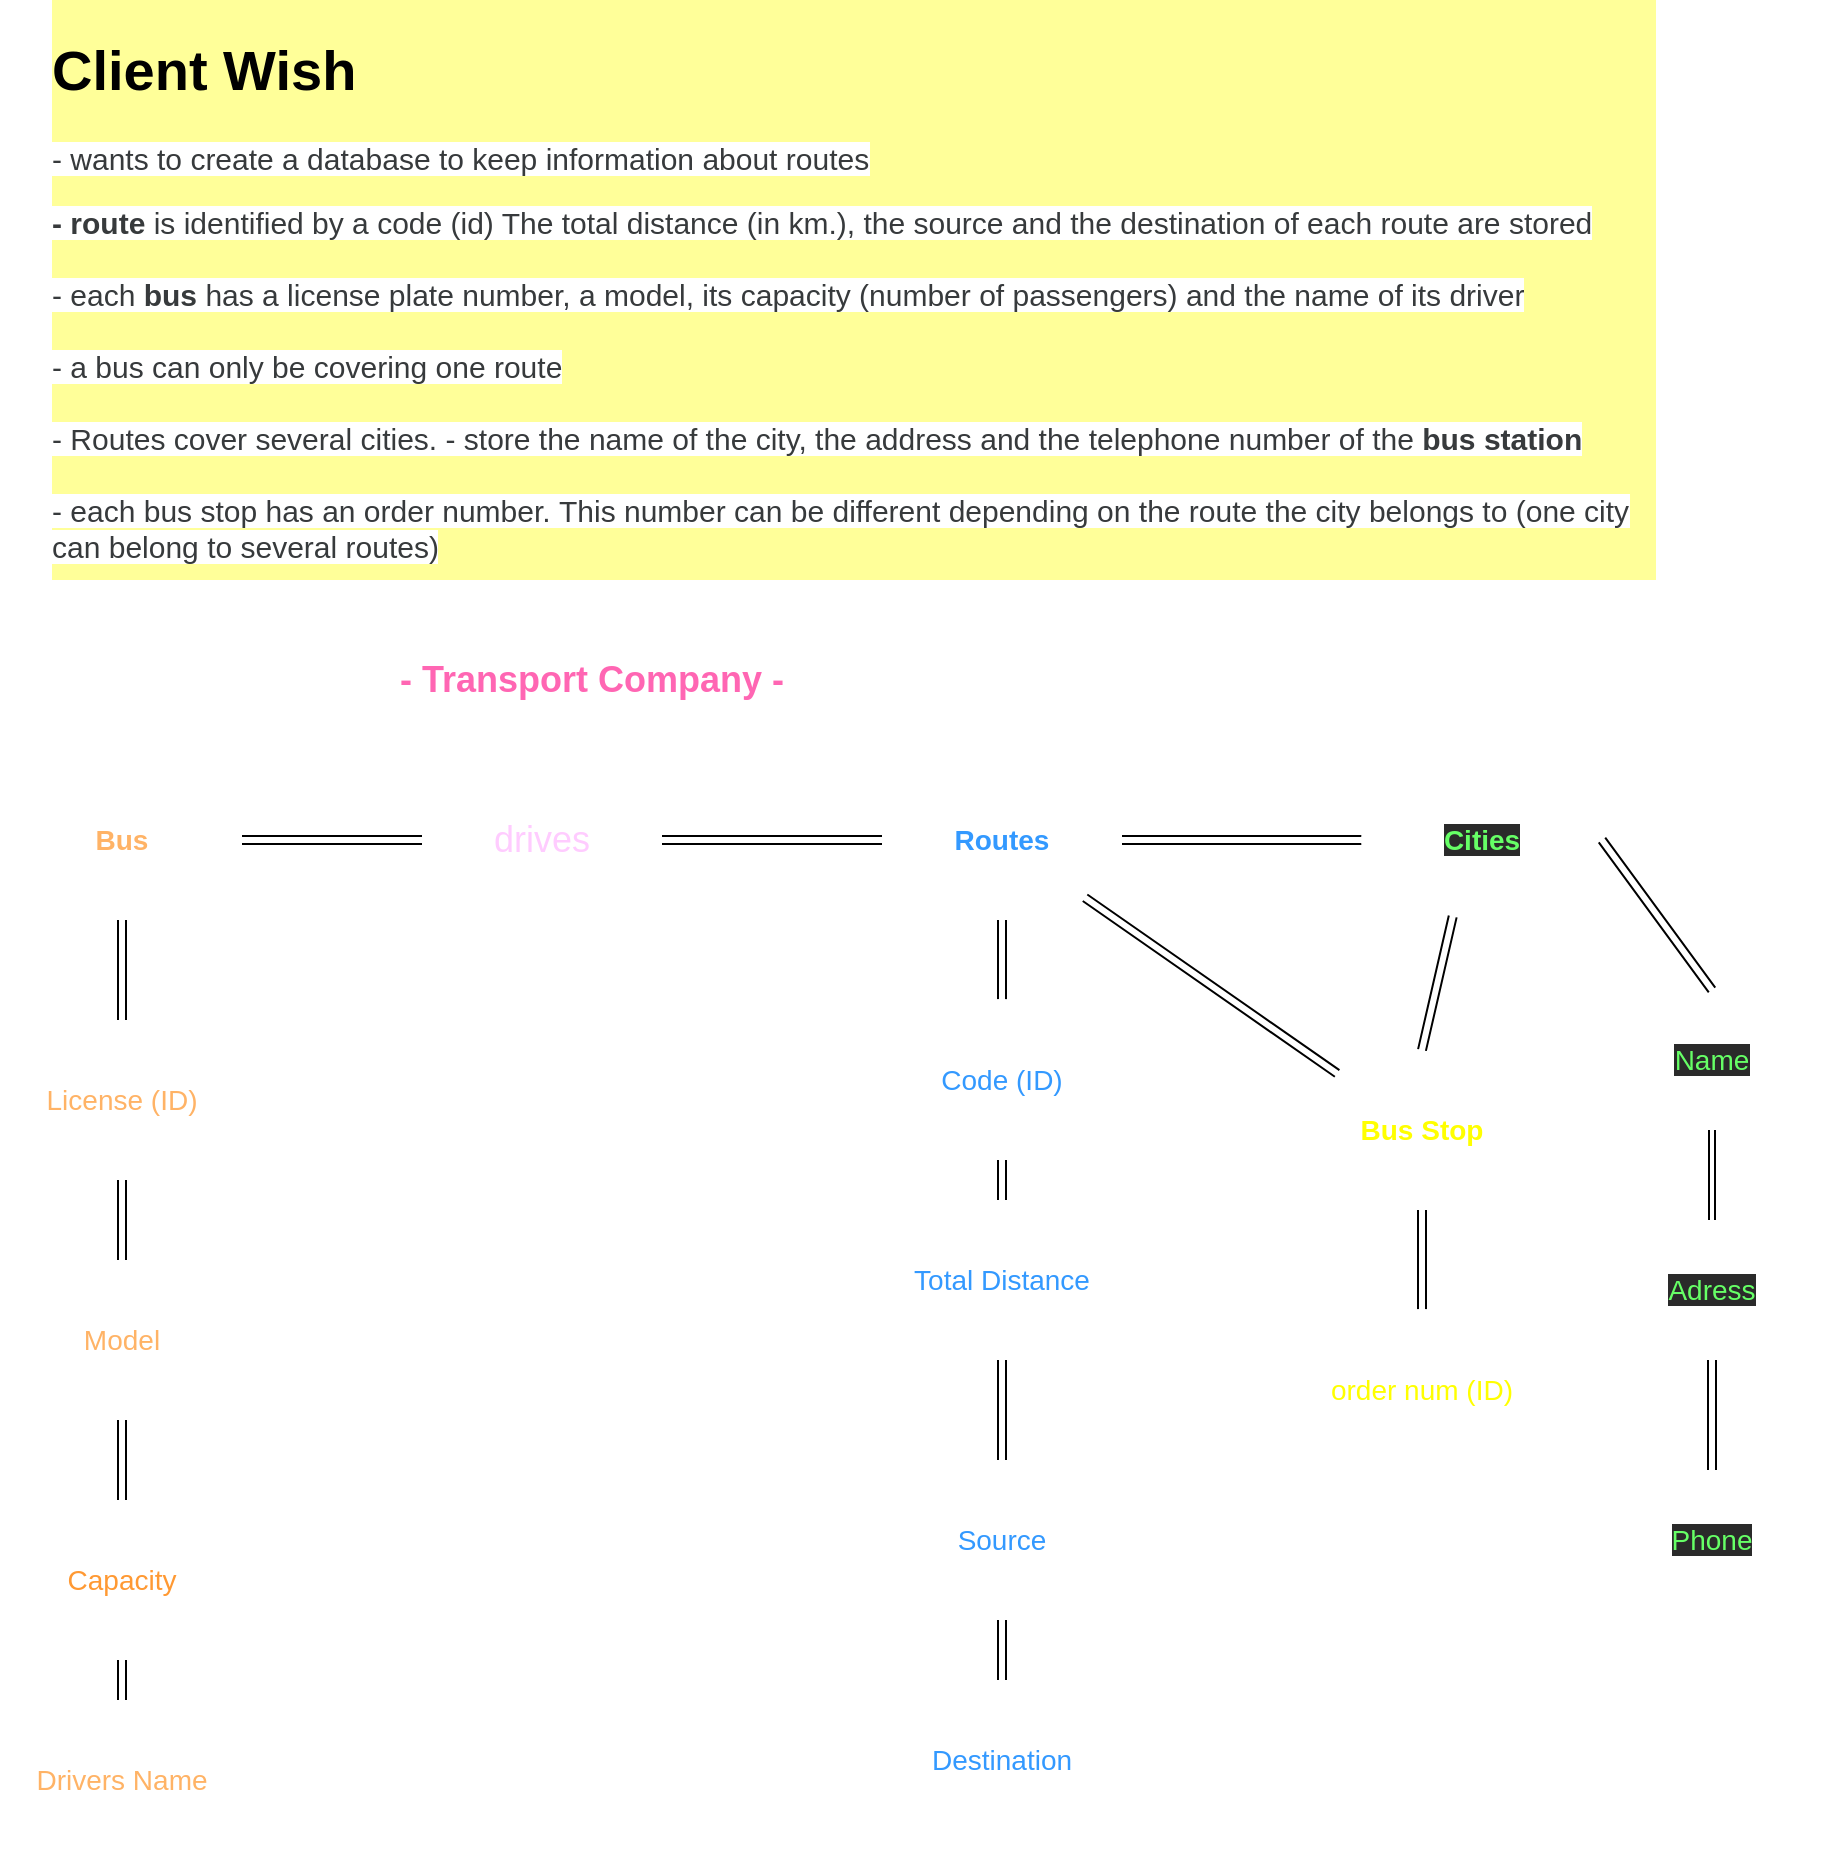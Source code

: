 <mxfile>
    <diagram id="3i0krbR3AakGJBCErde_" name="Brainstorming">
        <mxGraphModel dx="1615" dy="450" grid="1" gridSize="10" guides="1" tooltips="1" connect="1" arrows="1" fold="1" page="1" pageScale="1" pageWidth="827" pageHeight="1169" math="0" shadow="0">
            <root>
                <mxCell id="0"/>
                <mxCell id="1" parent="0"/>
                <mxCell id="3" value="&lt;h3&gt;&lt;b&gt;&lt;font color=&quot;#ff66b3&quot; style=&quot;font-size: 18px&quot;&gt;- Transport Company -&lt;/font&gt;&lt;/b&gt;&lt;/h3&gt;" style="text;html=1;strokeColor=none;fillColor=none;align=center;verticalAlign=middle;whiteSpace=wrap;rounded=0;" vertex="1" parent="1">
                    <mxGeometry x="-180" y="320" width="210" height="80" as="geometry"/>
                </mxCell>
                <mxCell id="KhNf68ThuHch4DrrgA4X-4" value="&lt;h1&gt;Client Wish&lt;/h1&gt;&lt;p&gt;&lt;span style=&quot;color: rgb(55 , 58 , 60) ; font-family: , &amp;#34;blinkmacsystemfont&amp;#34; , &amp;#34;segoe ui&amp;#34; , &amp;#34;roboto&amp;#34; , &amp;#34;helvetica neue&amp;#34; , &amp;#34;arial&amp;#34; , sans-serif , &amp;#34;apple color emoji&amp;#34; , &amp;#34;segoe ui emoji&amp;#34; , &amp;#34;segoe ui symbol&amp;#34; ; font-size: 15px ; background-color: rgb(255 , 255 , 255)&quot;&gt;- wants to create a database to keep information about routes&lt;/span&gt;&lt;/p&gt;&lt;span style=&quot;box-sizing: border-box ; font-weight: bolder ; color: rgb(55 , 58 , 60) ; font-family: , &amp;#34;blinkmacsystemfont&amp;#34; , &amp;#34;segoe ui&amp;#34; , &amp;#34;roboto&amp;#34; , &amp;#34;helvetica neue&amp;#34; , &amp;#34;arial&amp;#34; , sans-serif , &amp;#34;apple color emoji&amp;#34; , &amp;#34;segoe ui emoji&amp;#34; , &amp;#34;segoe ui symbol&amp;#34; ; font-size: 15px ; background-color: rgb(255 , 255 , 255)&quot;&gt;- route&lt;/span&gt;&lt;span style=&quot;color: rgb(55 , 58 , 60) ; font-family: , &amp;#34;blinkmacsystemfont&amp;#34; , &amp;#34;segoe ui&amp;#34; , &amp;#34;roboto&amp;#34; , &amp;#34;helvetica neue&amp;#34; , &amp;#34;arial&amp;#34; , sans-serif , &amp;#34;apple color emoji&amp;#34; , &amp;#34;segoe ui emoji&amp;#34; , &amp;#34;segoe ui symbol&amp;#34; ; font-size: 15px ; background-color: rgb(255 , 255 , 255)&quot;&gt;&amp;nbsp;is identified by a code (id) The total distance (in km.), the source and the destination of each route are stored&lt;br&gt;&lt;br&gt;&lt;/span&gt;&lt;span style=&quot;color: rgb(55 , 58 , 60) ; font-family: , &amp;#34;blinkmacsystemfont&amp;#34; , &amp;#34;segoe ui&amp;#34; , &amp;#34;roboto&amp;#34; , &amp;#34;helvetica neue&amp;#34; , &amp;#34;arial&amp;#34; , sans-serif , &amp;#34;apple color emoji&amp;#34; , &amp;#34;segoe ui emoji&amp;#34; , &amp;#34;segoe ui symbol&amp;#34; ; font-size: 15px ; background-color: rgb(255 , 255 , 255)&quot;&gt;- each&amp;nbsp;&lt;/span&gt;&lt;span style=&quot;box-sizing: border-box ; font-weight: bolder ; color: rgb(55 , 58 , 60) ; font-family: , &amp;#34;blinkmacsystemfont&amp;#34; , &amp;#34;segoe ui&amp;#34; , &amp;#34;roboto&amp;#34; , &amp;#34;helvetica neue&amp;#34; , &amp;#34;arial&amp;#34; , sans-serif , &amp;#34;apple color emoji&amp;#34; , &amp;#34;segoe ui emoji&amp;#34; , &amp;#34;segoe ui symbol&amp;#34; ; font-size: 15px ; background-color: rgb(255 , 255 , 255)&quot;&gt;bus&lt;/span&gt;&lt;span style=&quot;color: rgb(55 , 58 , 60) ; font-family: , &amp;#34;blinkmacsystemfont&amp;#34; , &amp;#34;segoe ui&amp;#34; , &amp;#34;roboto&amp;#34; , &amp;#34;helvetica neue&amp;#34; , &amp;#34;arial&amp;#34; , sans-serif , &amp;#34;apple color emoji&amp;#34; , &amp;#34;segoe ui emoji&amp;#34; , &amp;#34;segoe ui symbol&amp;#34; ; font-size: 15px ; background-color: rgb(255 , 255 , 255)&quot;&gt;&amp;nbsp;has a license plate number, a model, its capacity (number of passengers) and the name of its driver&lt;br&gt;&lt;br&gt;&lt;/span&gt;&lt;span style=&quot;color: rgb(55 , 58 , 60) ; font-family: , &amp;#34;blinkmacsystemfont&amp;#34; , &amp;#34;segoe ui&amp;#34; , &amp;#34;roboto&amp;#34; , &amp;#34;helvetica neue&amp;#34; , &amp;#34;arial&amp;#34; , sans-serif , &amp;#34;apple color emoji&amp;#34; , &amp;#34;segoe ui emoji&amp;#34; , &amp;#34;segoe ui symbol&amp;#34; ; font-size: 15px ; background-color: rgb(255 , 255 , 255)&quot;&gt;- a bus can only be covering one route&lt;br&gt;&lt;/span&gt;&lt;span style=&quot;color: rgb(55 , 58 , 60) ; font-family: , &amp;#34;blinkmacsystemfont&amp;#34; , &amp;#34;segoe ui&amp;#34; , &amp;#34;roboto&amp;#34; , &amp;#34;helvetica neue&amp;#34; , &amp;#34;arial&amp;#34; , sans-serif , &amp;#34;apple color emoji&amp;#34; , &amp;#34;segoe ui emoji&amp;#34; , &amp;#34;segoe ui symbol&amp;#34; ; font-size: 15px ; background-color: rgb(255 , 255 , 255)&quot;&gt;&lt;br&gt;-&amp;nbsp;&lt;/span&gt;&lt;span style=&quot;color: rgb(55 , 58 , 60) ; font-family: , &amp;#34;blinkmacsystemfont&amp;#34; , &amp;#34;segoe ui&amp;#34; , &amp;#34;roboto&amp;#34; , &amp;#34;helvetica neue&amp;#34; , &amp;#34;arial&amp;#34; , sans-serif , &amp;#34;apple color emoji&amp;#34; , &amp;#34;segoe ui emoji&amp;#34; , &amp;#34;segoe ui symbol&amp;#34; ; font-size: 15px ; background-color: rgb(255 , 255 , 255)&quot;&gt;Routes cover several cities. - store the name of the city, the address and the telephone number of the&lt;/span&gt;&lt;span style=&quot;box-sizing: border-box ; font-weight: bolder ; color: rgb(55 , 58 , 60) ; font-family: , &amp;#34;blinkmacsystemfont&amp;#34; , &amp;#34;segoe ui&amp;#34; , &amp;#34;roboto&amp;#34; , &amp;#34;helvetica neue&amp;#34; , &amp;#34;arial&amp;#34; , sans-serif , &amp;#34;apple color emoji&amp;#34; , &amp;#34;segoe ui emoji&amp;#34; , &amp;#34;segoe ui symbol&amp;#34; ; font-size: 15px ; background-color: rgb(255 , 255 , 255)&quot;&gt;&amp;nbsp;bus station&lt;br&gt;&lt;br&gt;&lt;span style=&quot;font-family: , &amp;#34;blinkmacsystemfont&amp;#34; , &amp;#34;segoe ui&amp;#34; , &amp;#34;roboto&amp;#34; , &amp;#34;helvetica neue&amp;#34; , &amp;#34;arial&amp;#34; , sans-serif , &amp;#34;apple color emoji&amp;#34; , &amp;#34;segoe ui emoji&amp;#34; , &amp;#34;segoe ui symbol&amp;#34; ; font-weight: 400&quot;&gt;- each bus stop has an order number.&amp;nbsp;&lt;/span&gt;&lt;span style=&quot;font-family: , &amp;#34;blinkmacsystemfont&amp;#34; , &amp;#34;segoe ui&amp;#34; , &amp;#34;roboto&amp;#34; , &amp;#34;helvetica neue&amp;#34; , &amp;#34;arial&amp;#34; , sans-serif , &amp;#34;apple color emoji&amp;#34; , &amp;#34;segoe ui emoji&amp;#34; , &amp;#34;segoe ui symbol&amp;#34; ; font-weight: 400&quot;&gt;This number can be different depending on the route the city belongs to (one city can belong to several routes)&lt;br&gt;&lt;/span&gt;&lt;/span&gt;&lt;span style=&quot;color: rgb(55 , 58 , 60) ; font-family: , &amp;#34;blinkmacsystemfont&amp;#34; , &amp;#34;segoe ui&amp;#34; , &amp;#34;roboto&amp;#34; , &amp;#34;helvetica neue&amp;#34; , &amp;#34;arial&amp;#34; , sans-serif , &amp;#34;apple color emoji&amp;#34; , &amp;#34;segoe ui emoji&amp;#34; , &amp;#34;segoe ui symbol&amp;#34; ; font-size: 15px ; background-color: rgb(255 , 255 , 255)&quot;&gt;&lt;br&gt;&lt;/span&gt;" style="text;html=1;strokeColor=none;fillColor=none;spacing=5;spacingTop=-20;whiteSpace=wrap;overflow=hidden;rounded=0;labelBackgroundColor=#FFFF99;fontSize=14;fontColor=#000000;" vertex="1" parent="1">
                    <mxGeometry x="-350" y="30" width="810" height="280" as="geometry"/>
                </mxCell>
                <mxCell id="KhNf68ThuHch4DrrgA4X-8" value="&lt;font style=&quot;font-size: 14px&quot; color=&quot;#ffb366&quot;&gt;&lt;b&gt;Bus&lt;/b&gt;&lt;/font&gt;" style="ellipse;whiteSpace=wrap;html=1;labelBackgroundColor=none;fontSize=11;fontColor=#3399FF;strokeColor=#FFFFFF;fillColor=none;" vertex="1" parent="1">
                    <mxGeometry x="-370" y="400" width="120" height="80" as="geometry"/>
                </mxCell>
                <mxCell id="KhNf68ThuHch4DrrgA4X-9" value="&lt;font style=&quot;font-size: 14px&quot;&gt;&lt;b&gt;Routes&lt;/b&gt;&lt;/font&gt;" style="ellipse;whiteSpace=wrap;html=1;labelBackgroundColor=none;fontSize=11;fontColor=#3399FF;strokeColor=#FFFFFF;fillColor=none;" vertex="1" parent="1">
                    <mxGeometry x="70" y="400" width="120" height="80" as="geometry"/>
                </mxCell>
                <mxCell id="KhNf68ThuHch4DrrgA4X-10" value="" style="endArrow=none;html=1;fontSize=14;fontColor=#3399FF;shape=link;entryX=0.5;entryY=1;entryDx=0;entryDy=0;exitX=0.5;exitY=0;exitDx=0;exitDy=0;" edge="1" parent="1" source="KhNf68ThuHch4DrrgA4X-11" target="KhNf68ThuHch4DrrgA4X-9">
                    <mxGeometry width="50" height="50" relative="1" as="geometry">
                        <mxPoint x="560" y="600" as="sourcePoint"/>
                        <mxPoint x="430" y="480" as="targetPoint"/>
                    </mxGeometry>
                </mxCell>
                <mxCell id="KhNf68ThuHch4DrrgA4X-11" value="&lt;font style=&quot;font-size: 14px&quot;&gt;Code (ID)&lt;/font&gt;&lt;span style=&quot;color: rgba(0 , 0 , 0 , 0) ; font-family: monospace ; font-size: 0px&quot;&gt;%3CmxGraphModel%3E%3Croot%3E%3CmxCell%20id%3D%220%22%2F%3E%3CmxCell%20id%3D%221%22%20parent%3D%220%22%2F%3E%3CmxCell%20id%3D%222%22%20value%3D%22%26lt%3Bfont%20style%3D%26quot%3Bfont-size%3A%2014px%26quot%3B%26gt%3B%26lt%3Bb%26gt%3BRoutes%26lt%3B%2Fb%26gt%3B%26lt%3B%2Ffont%26gt%3B%22%20style%3D%22ellipse%3BwhiteSpace%3Dwrap%3Bhtml%3D1%3BlabelBackgroundColor%3Dnone%3BfontSize%3D11%3BfontColor%3D%233399FF%3BstrokeColor%3D%23FFFFFF%3BfillColor%3Dnone%3B%22%20vertex%3D%221%22%20parent%3D%221%22%3E%3CmxGeometry%20x%3D%22500%22%20y%3D%22480%22%20width%3D%22120%22%20height%3D%2280%22%20as%3D%22geometry%22%2F%3E%3C%2FmxCell%3E%3C%2Froot%3E%3C%2FmxGraphModel%3E&lt;/span&gt;" style="ellipse;whiteSpace=wrap;html=1;labelBackgroundColor=none;fontSize=11;fontColor=#3399FF;strokeColor=#FFFFFF;fillColor=none;" vertex="1" parent="1">
                    <mxGeometry x="70" y="520" width="120" height="80" as="geometry"/>
                </mxCell>
                <mxCell id="KhNf68ThuHch4DrrgA4X-12" value="&lt;span style=&quot;font-size: 14px&quot;&gt;Total Distance&lt;/span&gt;" style="ellipse;whiteSpace=wrap;html=1;labelBackgroundColor=none;fontSize=11;fontColor=#3399FF;strokeColor=#FFFFFF;fillColor=none;" vertex="1" parent="1">
                    <mxGeometry x="55" y="620" width="150" height="80" as="geometry"/>
                </mxCell>
                <mxCell id="KhNf68ThuHch4DrrgA4X-14" value="" style="endArrow=none;html=1;fontSize=14;fontColor=#3399FF;shape=link;entryX=0.5;entryY=1;entryDx=0;entryDy=0;width=4;exitX=0.5;exitY=0;exitDx=0;exitDy=0;" edge="1" parent="1" source="KhNf68ThuHch4DrrgA4X-12" target="KhNf68ThuHch4DrrgA4X-11">
                    <mxGeometry width="50" height="50" relative="1" as="geometry">
                        <mxPoint x="570" y="610" as="sourcePoint"/>
                        <mxPoint x="570" y="570" as="targetPoint"/>
                    </mxGeometry>
                </mxCell>
                <mxCell id="KhNf68ThuHch4DrrgA4X-15" value="&lt;span style=&quot;font-size: 14px&quot;&gt;Source&lt;/span&gt;" style="ellipse;whiteSpace=wrap;html=1;labelBackgroundColor=none;fontSize=11;fontColor=#3399FF;strokeColor=#FFFFFF;fillColor=none;" vertex="1" parent="1">
                    <mxGeometry x="55" y="750" width="150" height="80" as="geometry"/>
                </mxCell>
                <mxCell id="KhNf68ThuHch4DrrgA4X-16" value="&lt;span style=&quot;font-size: 14px&quot;&gt;Destination&lt;/span&gt;" style="ellipse;whiteSpace=wrap;html=1;labelBackgroundColor=none;fontSize=11;fontColor=#3399FF;strokeColor=#FFFFFF;fillColor=none;" vertex="1" parent="1">
                    <mxGeometry x="55" y="860" width="150" height="80" as="geometry"/>
                </mxCell>
                <mxCell id="KhNf68ThuHch4DrrgA4X-17" value="" style="endArrow=none;html=1;fontSize=14;fontColor=#3399FF;shape=link;entryX=0.5;entryY=1;entryDx=0;entryDy=0;exitX=0.5;exitY=0;exitDx=0;exitDy=0;" edge="1" parent="1" source="KhNf68ThuHch4DrrgA4X-15" target="KhNf68ThuHch4DrrgA4X-12">
                    <mxGeometry width="50" height="50" relative="1" as="geometry">
                        <mxPoint x="380" y="860" as="sourcePoint"/>
                        <mxPoint x="430" y="810" as="targetPoint"/>
                    </mxGeometry>
                </mxCell>
                <mxCell id="KhNf68ThuHch4DrrgA4X-18" value="" style="endArrow=none;html=1;fontSize=14;fontColor=#3399FF;shape=link;entryX=0.5;entryY=1;entryDx=0;entryDy=0;exitX=0.5;exitY=0;exitDx=0;exitDy=0;" edge="1" parent="1" source="KhNf68ThuHch4DrrgA4X-16" target="KhNf68ThuHch4DrrgA4X-15">
                    <mxGeometry width="50" height="50" relative="1" as="geometry">
                        <mxPoint x="380" y="860" as="sourcePoint"/>
                        <mxPoint x="430" y="810" as="targetPoint"/>
                    </mxGeometry>
                </mxCell>
                <mxCell id="KhNf68ThuHch4DrrgA4X-19" value="&lt;font color=&quot;#ffb366&quot;&gt;&lt;font style=&quot;font-size: 14px&quot;&gt;License (ID)&lt;/font&gt;&lt;span style=&quot;font-family: monospace ; font-size: 0px&quot;&gt;%3CmxGraphModel%3E%3Croot%3E%3CmxCell%20id%3D%220%22%2F%3E%3CmxCell%20id%3D%221%22%20parent%3D%220%22%2F%3E%3CmxCell%20id%3D%222%22%20value%3D%22%26lt%3Bfont%20style%3D%26quot%3Bfont-size%3A%2014px%26quot%3B%26gt%3B%26lt%3Bb%26gt%3BRoutes%26lt%3B%2Fb%26gt%3B%26lt%3B%2Ffont%26gt%3B%22%20style%3D%22ellipse%3BwhiteSpace%3Dwrap%3Bhtml%3D1%3BlabelBackgroundColor%3Dnone%3BfontSize%3D11%3BfontColor%3D%233399FF%3BstrokeColor%3D%23FFFFFF%3BfillColor%3Dnone%3B%22%20vertex%3D%221%22%20parent%3D%221%22%3E%3CmxGeometry%20x%3D%22500%22%20y%3D%22480%22%20width%3D%22120%22%20height%3D%2280%22%20as%3D%22geometry%22%2F%3E%3C%2FmxCell%3E%3C%2Froot%3E%3C%2FmxGraphModel%3E&lt;/span&gt;&lt;/font&gt;" style="ellipse;whiteSpace=wrap;html=1;labelBackgroundColor=none;fontSize=11;fontColor=#3399FF;strokeColor=#FFFFFF;fillColor=none;" vertex="1" parent="1">
                    <mxGeometry x="-370" y="530" width="120" height="80" as="geometry"/>
                </mxCell>
                <mxCell id="KhNf68ThuHch4DrrgA4X-20" value="&lt;font color=&quot;#ffb366&quot;&gt;&lt;span style=&quot;font-size: 14px&quot;&gt;Model&lt;/span&gt;&lt;span style=&quot;font-family: monospace ; font-size: 0px&quot;&gt;%3CmxGraphModel%3E%3Croot%3E%3CmxCell%20id%3D%220%22%2F%3E%3CmxCell%20id%3D%221%22%20parent%3D%220%22%2F%3E%3CmxCell%20id%3D%222%22%20value%3D%22%26lt%3Bfont%20style%3D%26quot%3Bfont-size%3A%2014px%26quot%3B%26gt%3B%26lt%3Bb%26gt%3BLicense%20(ID)%26lt%3B%2Fb%26gt%3B%26lt%3B%2Ffont%26gt%3B%26lt%3Bspan%20style%3D%26quot%3Bcolor%3A%20rgba(0%20%2C%200%20%2C%200%20%2C%200)%20%3B%20font-family%3A%20monospace%20%3B%20font-size%3A%200px%26quot%3B%26gt%3B%253CmxGraphModel%253E%253Croot%253E%253CmxCell%2520id%253D%25220%2522%252F%253E%253CmxCell%2520id%253D%25221%2522%2520parent%253D%25220%2522%252F%253E%253CmxCell%2520id%253D%25222%2522%2520value%253D%2522%2526lt%253Bfont%2520style%253D%2526quot%253Bfont-size%253A%252014px%2526quot%253B%2526gt%253B%2526lt%253Bb%2526gt%253BRoutes%2526lt%253B%252Fb%2526gt%253B%2526lt%253B%252Ffont%2526gt%253B%2522%2520style%253D%2522ellipse%253BwhiteSpace%253Dwrap%253Bhtml%253D1%253BlabelBackgroundColor%253Dnone%253BfontSize%253D11%253BfontColor%253D%25233399FF%253BstrokeColor%253D%2523FFFFFF%253BfillColor%253Dnone%253B%2522%2520vertex%253D%25221%2522%2520parent%253D%25221%2522%253E%253CmxGeometry%2520x%253D%2522500%2522%2520y%253D%2522480%2522%2520width%253D%2522120%2522%2520height%253D%252280%2522%2520as%253D%2522geometry%2522%252F%253E%253C%252FmxCell%253E%253C%252Froot%253E%253C%252FmxGraphModel%253E%26lt%3B%2Fspan%26gt%3B%22%20style%3D%22ellipse%3BwhiteSpace%3Dwrap%3Bhtml%3D1%3BlabelBackgroundColor%3Dnone%3BfontSize%3D11%3BfontColor%3D%233399FF%3BstrokeColor%3D%23FFFFFF%3BfillColor%3Dnone%3B%22%20vertex%3D%221%22%20parent%3D%221%22%3E%3CmxGeometry%20x%3D%22100%22%20y%3D%22610%22%20width%3D%22120%22%20height%3D%2280%22%20as%3D%22geometry%22%2F%3E%3C%2FmxCell%3E%3C%2Froot%3E%3C%2FmxGraphModel%3E&lt;/span&gt;&lt;/font&gt;" style="ellipse;whiteSpace=wrap;html=1;labelBackgroundColor=none;fontSize=11;fontColor=#3399FF;strokeColor=#FFFFFF;fillColor=none;" vertex="1" parent="1">
                    <mxGeometry x="-370" y="650" width="120" height="80" as="geometry"/>
                </mxCell>
                <mxCell id="KhNf68ThuHch4DrrgA4X-21" value="&lt;span style=&quot;font-size: 14px&quot;&gt;&lt;font color=&quot;#ff9933&quot;&gt;Capacity&lt;/font&gt;&lt;/span&gt;" style="ellipse;whiteSpace=wrap;html=1;labelBackgroundColor=none;fontSize=11;fontColor=#3399FF;strokeColor=#FFFFFF;fillColor=none;" vertex="1" parent="1">
                    <mxGeometry x="-370" y="770" width="120" height="80" as="geometry"/>
                </mxCell>
                <mxCell id="KhNf68ThuHch4DrrgA4X-22" value="&lt;span style=&quot;font-size: 14px&quot;&gt;&lt;font color=&quot;#ffb366&quot;&gt;Drivers Name&lt;/font&gt;&lt;/span&gt;" style="ellipse;whiteSpace=wrap;html=1;labelBackgroundColor=none;fontSize=11;fontColor=#3399FF;strokeColor=#FFFFFF;fillColor=none;" vertex="1" parent="1">
                    <mxGeometry x="-370" y="870" width="120" height="80" as="geometry"/>
                </mxCell>
                <mxCell id="KhNf68ThuHch4DrrgA4X-23" value="" style="endArrow=none;html=1;fontSize=14;fontColor=#3399FF;shape=link;entryX=0.5;entryY=1;entryDx=0;entryDy=0;exitX=0.5;exitY=0;exitDx=0;exitDy=0;" edge="1" parent="1" source="KhNf68ThuHch4DrrgA4X-19" target="KhNf68ThuHch4DrrgA4X-8">
                    <mxGeometry width="50" height="50" relative="1" as="geometry">
                        <mxPoint x="380" y="730" as="sourcePoint"/>
                        <mxPoint x="430" y="680" as="targetPoint"/>
                    </mxGeometry>
                </mxCell>
                <mxCell id="KhNf68ThuHch4DrrgA4X-24" value="" style="endArrow=none;html=1;fontSize=14;fontColor=#3399FF;shape=link;entryX=0.5;entryY=1;entryDx=0;entryDy=0;exitX=0.5;exitY=0;exitDx=0;exitDy=0;" edge="1" parent="1" source="KhNf68ThuHch4DrrgA4X-20" target="KhNf68ThuHch4DrrgA4X-19">
                    <mxGeometry width="50" height="50" relative="1" as="geometry">
                        <mxPoint x="160" y="720" as="sourcePoint"/>
                        <mxPoint x="430" y="680" as="targetPoint"/>
                    </mxGeometry>
                </mxCell>
                <mxCell id="KhNf68ThuHch4DrrgA4X-25" value="" style="endArrow=none;html=1;fontSize=14;fontColor=#3399FF;shape=link;entryX=0.5;entryY=1;entryDx=0;entryDy=0;exitX=0.5;exitY=0;exitDx=0;exitDy=0;" edge="1" parent="1" source="KhNf68ThuHch4DrrgA4X-21" target="KhNf68ThuHch4DrrgA4X-20">
                    <mxGeometry width="50" height="50" relative="1" as="geometry">
                        <mxPoint x="380" y="730" as="sourcePoint"/>
                        <mxPoint x="430" y="680" as="targetPoint"/>
                    </mxGeometry>
                </mxCell>
                <mxCell id="KhNf68ThuHch4DrrgA4X-26" value="" style="endArrow=none;html=1;fontSize=14;fontColor=#3399FF;shape=link;entryX=0.5;entryY=1;entryDx=0;entryDy=0;exitX=0.5;exitY=0;exitDx=0;exitDy=0;" edge="1" parent="1" source="KhNf68ThuHch4DrrgA4X-22" target="KhNf68ThuHch4DrrgA4X-21">
                    <mxGeometry width="50" height="50" relative="1" as="geometry">
                        <mxPoint x="380" y="980" as="sourcePoint"/>
                        <mxPoint x="430" y="930" as="targetPoint"/>
                    </mxGeometry>
                </mxCell>
                <mxCell id="KhNf68ThuHch4DrrgA4X-32" value="&lt;font color=&quot;#ffffff&quot;&gt;every bus one route&lt;/font&gt;" style="text;html=1;strokeColor=none;fillColor=none;align=center;verticalAlign=middle;whiteSpace=wrap;rounded=0;labelBackgroundColor=none;fontSize=14;fontColor=#3399FF;" vertex="1" parent="1">
                    <mxGeometry x="-175" y="500" width="150" height="30" as="geometry"/>
                </mxCell>
                <mxCell id="KhNf68ThuHch4DrrgA4X-33" value="" style="endArrow=none;html=1;fontSize=14;fontColor=#3399FF;shape=link;entryX=1;entryY=0.5;entryDx=0;entryDy=0;" edge="1" parent="1" source="KhNf68ThuHch4DrrgA4X-34" target="KhNf68ThuHch4DrrgA4X-9">
                    <mxGeometry width="50" height="50" relative="1" as="geometry">
                        <mxPoint x="680" y="480" as="sourcePoint"/>
                        <mxPoint x="630" y="500" as="targetPoint"/>
                    </mxGeometry>
                </mxCell>
                <mxCell id="KhNf68ThuHch4DrrgA4X-34" value="&lt;font color=&quot;#66ff66&quot;&gt;&lt;span style=&quot;font-family: &amp;#34;helvetica&amp;#34; ; font-size: 14px ; font-style: normal ; letter-spacing: normal ; text-align: center ; text-indent: 0px ; text-transform: none ; word-spacing: 0px ; background-color: rgb(42 , 42 , 42) ; display: inline ; float: none&quot;&gt;&lt;b&gt;Cities&lt;/b&gt;&lt;/span&gt;&lt;br&gt;&lt;/font&gt;" style="ellipse;whiteSpace=wrap;html=1;labelBackgroundColor=none;fontSize=14;fontColor=#3399FF;strokeColor=#FFFFFF;fillColor=none;" vertex="1" parent="1">
                    <mxGeometry x="310" y="400" width="120" height="80" as="geometry"/>
                </mxCell>
                <mxCell id="KhNf68ThuHch4DrrgA4X-38" value="&lt;font color=&quot;#66ff66&quot;&gt;&lt;span style=&quot;font-family: &amp;#34;helvetica&amp;#34; ; font-size: 14px ; font-style: normal ; font-weight: 400 ; letter-spacing: normal ; text-align: center ; text-indent: 0px ; text-transform: none ; word-spacing: 0px ; background-color: rgb(42 , 42 , 42) ; display: inline ; float: none&quot;&gt;Name&lt;/span&gt;&lt;br&gt;&lt;/font&gt;" style="ellipse;whiteSpace=wrap;html=1;labelBackgroundColor=none;fontSize=14;fontColor=#3399FF;strokeColor=#FFFFFF;fillColor=none;" vertex="1" parent="1">
                    <mxGeometry x="430" y="515" width="110" height="70" as="geometry"/>
                </mxCell>
                <mxCell id="KhNf68ThuHch4DrrgA4X-39" value="&lt;font color=&quot;#66ff66&quot;&gt;&lt;span style=&quot;font-family: &amp;#34;helvetica&amp;#34; ; font-size: 14px ; font-style: normal ; font-weight: 400 ; letter-spacing: normal ; text-align: center ; text-indent: 0px ; text-transform: none ; word-spacing: 0px ; background-color: rgb(42 , 42 , 42) ; display: inline ; float: none&quot;&gt;Adress&lt;/span&gt;&lt;br&gt;&lt;/font&gt;" style="ellipse;whiteSpace=wrap;html=1;labelBackgroundColor=none;fontSize=14;fontColor=#3399FF;strokeColor=#FFFFFF;fillColor=none;" vertex="1" parent="1">
                    <mxGeometry x="430" y="630" width="110" height="70" as="geometry"/>
                </mxCell>
                <mxCell id="KhNf68ThuHch4DrrgA4X-40" value="&lt;font color=&quot;#66ff66&quot;&gt;&lt;span style=&quot;font-family: &amp;#34;helvetica&amp;#34; ; font-size: 14px ; font-style: normal ; font-weight: 400 ; letter-spacing: normal ; text-align: center ; text-indent: 0px ; text-transform: none ; word-spacing: 0px ; background-color: rgb(42 , 42 , 42) ; display: inline ; float: none&quot;&gt;Phone&lt;/span&gt;&lt;br&gt;&lt;/font&gt;" style="ellipse;whiteSpace=wrap;html=1;labelBackgroundColor=none;fontSize=14;fontColor=#3399FF;strokeColor=#FFFFFF;fillColor=none;" vertex="1" parent="1">
                    <mxGeometry x="430" y="755" width="110" height="70" as="geometry"/>
                </mxCell>
                <mxCell id="KhNf68ThuHch4DrrgA4X-41" value="" style="endArrow=none;html=1;fontSize=14;fontColor=#66FF66;shape=link;entryX=0.5;entryY=1;entryDx=0;entryDy=0;exitX=0.5;exitY=0;exitDx=0;exitDy=0;width=-3;" edge="1" parent="1" source="KhNf68ThuHch4DrrgA4X-39" target="KhNf68ThuHch4DrrgA4X-38">
                    <mxGeometry width="50" height="50" relative="1" as="geometry">
                        <mxPoint x="560" y="760" as="sourcePoint"/>
                        <mxPoint x="610" y="710" as="targetPoint"/>
                    </mxGeometry>
                </mxCell>
                <mxCell id="KhNf68ThuHch4DrrgA4X-42" value="" style="endArrow=none;html=1;fontSize=14;fontColor=#66FF66;shape=link;entryX=0.5;entryY=1;entryDx=0;entryDy=0;exitX=0.5;exitY=0;exitDx=0;exitDy=0;" edge="1" parent="1" source="KhNf68ThuHch4DrrgA4X-40" target="KhNf68ThuHch4DrrgA4X-39">
                    <mxGeometry width="50" height="50" relative="1" as="geometry">
                        <mxPoint x="560" y="760" as="sourcePoint"/>
                        <mxPoint x="610" y="710" as="targetPoint"/>
                    </mxGeometry>
                </mxCell>
                <mxCell id="KhNf68ThuHch4DrrgA4X-44" value="" style="endArrow=none;html=1;fontSize=14;fontColor=#66FF66;shape=link;entryX=1;entryY=0.5;entryDx=0;entryDy=0;exitX=0.5;exitY=0;exitDx=0;exitDy=0;" edge="1" parent="1" source="KhNf68ThuHch4DrrgA4X-38" target="KhNf68ThuHch4DrrgA4X-34">
                    <mxGeometry width="50" height="50" relative="1" as="geometry">
                        <mxPoint x="540" y="600" as="sourcePoint"/>
                        <mxPoint x="590" y="550" as="targetPoint"/>
                    </mxGeometry>
                </mxCell>
                <mxCell id="KhNf68ThuHch4DrrgA4X-45" value="&lt;b&gt;&lt;font color=&quot;#ffff00&quot;&gt;Bus Stop&lt;/font&gt;&lt;/b&gt;" style="ellipse;whiteSpace=wrap;html=1;labelBackgroundColor=none;fontSize=14;fontColor=#66FF66;strokeColor=#FFFFFF;fillColor=none;" vertex="1" parent="1">
                    <mxGeometry x="280" y="545" width="120" height="80" as="geometry"/>
                </mxCell>
                <mxCell id="KhNf68ThuHch4DrrgA4X-47" value="" style="endArrow=none;html=1;fontSize=14;fontColor=#66FF66;shape=link;entryX=0.378;entryY=0.978;entryDx=0;entryDy=0;exitX=0.5;exitY=0;exitDx=0;exitDy=0;entryPerimeter=0;" edge="1" parent="1" source="KhNf68ThuHch4DrrgA4X-45" target="KhNf68ThuHch4DrrgA4X-34">
                    <mxGeometry width="50" height="50" relative="1" as="geometry">
                        <mxPoint x="210" y="510" as="sourcePoint"/>
                        <mxPoint x="260" y="460" as="targetPoint"/>
                    </mxGeometry>
                </mxCell>
                <mxCell id="KhNf68ThuHch4DrrgA4X-48" value="" style="endArrow=none;html=1;fontSize=14;fontColor=#FFFF00;shape=link;entryX=0.5;entryY=1;entryDx=0;entryDy=0;exitX=0.5;exitY=0;exitDx=0;exitDy=0;" edge="1" parent="1" source="KhNf68ThuHch4DrrgA4X-49" target="KhNf68ThuHch4DrrgA4X-45">
                    <mxGeometry width="50" height="50" relative="1" as="geometry">
                        <mxPoint x="320" y="560" as="sourcePoint"/>
                        <mxPoint x="270" y="460" as="targetPoint"/>
                    </mxGeometry>
                </mxCell>
                <mxCell id="KhNf68ThuHch4DrrgA4X-49" value="&lt;font color=&quot;#ffff00&quot;&gt;order num (ID)&lt;/font&gt;" style="ellipse;whiteSpace=wrap;html=1;labelBackgroundColor=none;fontSize=14;fontColor=#66FF66;strokeColor=#FFFFFF;fillColor=none;" vertex="1" parent="1">
                    <mxGeometry x="280" y="675" width="120" height="80" as="geometry"/>
                </mxCell>
                <mxCell id="7bQebVG09Sl7szE1yzq2-3" value="&lt;font color=&quot;#ffccff&quot;&gt;drives&lt;/font&gt;" style="rhombus;whiteSpace=wrap;html=1;labelBackgroundColor=none;fontSize=18;fontColor=#FFB366;strokeColor=#FFFFFF;fillColor=none;" vertex="1" parent="1">
                    <mxGeometry x="-160" y="400" width="120" height="80" as="geometry"/>
                </mxCell>
                <mxCell id="7bQebVG09Sl7szE1yzq2-4" value="" style="endArrow=none;html=1;fontSize=18;fontColor=#FFCCFF;shape=link;entryX=0;entryY=0.5;entryDx=0;entryDy=0;exitX=1;exitY=0.5;exitDx=0;exitDy=0;" edge="1" parent="1" source="KhNf68ThuHch4DrrgA4X-8" target="7bQebVG09Sl7szE1yzq2-3">
                    <mxGeometry width="50" height="50" relative="1" as="geometry">
                        <mxPoint x="-120" y="510" as="sourcePoint"/>
                        <mxPoint x="-70" y="460" as="targetPoint"/>
                    </mxGeometry>
                </mxCell>
                <mxCell id="7bQebVG09Sl7szE1yzq2-5" value="" style="endArrow=none;html=1;fontSize=18;fontColor=#FFCCFF;shape=link;entryX=1;entryY=0.5;entryDx=0;entryDy=0;exitX=0;exitY=0.5;exitDx=0;exitDy=0;" edge="1" parent="1" source="KhNf68ThuHch4DrrgA4X-9" target="7bQebVG09Sl7szE1yzq2-3">
                    <mxGeometry width="50" height="50" relative="1" as="geometry">
                        <mxPoint x="-120" y="510" as="sourcePoint"/>
                        <mxPoint x="-70" y="460" as="targetPoint"/>
                    </mxGeometry>
                </mxCell>
                <mxCell id="7bQebVG09Sl7szE1yzq2-6" value="" style="endArrow=none;html=1;fontSize=18;fontColor=#FFFFFF;shape=link;entryX=0;entryY=0;entryDx=0;entryDy=0;" edge="1" parent="1" source="KhNf68ThuHch4DrrgA4X-9" target="KhNf68ThuHch4DrrgA4X-45">
                    <mxGeometry width="50" height="50" relative="1" as="geometry">
                        <mxPoint x="150" y="510" as="sourcePoint"/>
                        <mxPoint x="200" y="460" as="targetPoint"/>
                    </mxGeometry>
                </mxCell>
            </root>
        </mxGraphModel>
    </diagram>
    <diagram id="NCjHek5yrXcbpHjp7_MJ" name="Tables">
        <mxGraphModel dx="788" dy="450" grid="1" gridSize="10" guides="1" tooltips="1" connect="1" arrows="1" fold="1" page="1" pageScale="1" pageWidth="827" pageHeight="1169" math="0" shadow="0">
            <root>
                <mxCell id="slJAHKkvd8Bo7gFiSA_M-0"/>
                <mxCell id="slJAHKkvd8Bo7gFiSA_M-1" parent="slJAHKkvd8Bo7gFiSA_M-0"/>
                <mxCell id="cmdRNotz22MEFSCu1hS4-0" value="Bus" style="swimlane;fontStyle=1;align=center;verticalAlign=top;childLayout=stackLayout;horizontal=1;startSize=26;horizontalStack=0;resizeParent=1;resizeParentMax=0;resizeLast=0;collapsible=1;marginBottom=0;fontSize=18;fontColor=#FF66B3;" vertex="1" parent="slJAHKkvd8Bo7gFiSA_M-1">
                    <mxGeometry x="70" y="70" width="160" height="138" as="geometry"/>
                </mxCell>
                <mxCell id="cmdRNotz22MEFSCu1hS4-1" value="bus_id" style="text;strokeColor=none;fillColor=none;align=left;verticalAlign=top;spacingLeft=4;spacingRight=4;overflow=hidden;rotatable=0;points=[[0,0.5],[1,0.5]];portConstraint=eastwest;fontSize=18;fontColor=#FF66B3;" vertex="1" parent="cmdRNotz22MEFSCu1hS4-0">
                    <mxGeometry y="26" width="160" height="26" as="geometry"/>
                </mxCell>
                <mxCell id="cmdRNotz22MEFSCu1hS4-2" value="" style="line;strokeWidth=1;fillColor=none;align=left;verticalAlign=middle;spacingTop=-1;spacingLeft=3;spacingRight=3;rotatable=0;labelPosition=right;points=[];portConstraint=eastwest;fontSize=18;fontColor=#FF66B3;" vertex="1" parent="cmdRNotz22MEFSCu1hS4-0">
                    <mxGeometry y="52" width="160" height="8" as="geometry"/>
                </mxCell>
                <mxCell id="cmdRNotz22MEFSCu1hS4-3" value="model" style="text;strokeColor=none;fillColor=none;align=left;verticalAlign=top;spacingLeft=4;spacingRight=4;overflow=hidden;rotatable=0;points=[[0,0.5],[1,0.5]];portConstraint=eastwest;fontSize=18;fontColor=#FF66B3;" vertex="1" parent="cmdRNotz22MEFSCu1hS4-0">
                    <mxGeometry y="60" width="160" height="26" as="geometry"/>
                </mxCell>
                <mxCell id="cmdRNotz22MEFSCu1hS4-18" value="capacity" style="text;strokeColor=none;fillColor=none;align=left;verticalAlign=top;spacingLeft=4;spacingRight=4;overflow=hidden;rotatable=0;points=[[0,0.5],[1,0.5]];portConstraint=eastwest;fontSize=18;fontColor=#FF66B3;" vertex="1" parent="cmdRNotz22MEFSCu1hS4-0">
                    <mxGeometry y="86" width="160" height="26" as="geometry"/>
                </mxCell>
                <mxCell id="cmdRNotz22MEFSCu1hS4-19" value="driver_name" style="text;strokeColor=none;fillColor=none;align=left;verticalAlign=top;spacingLeft=4;spacingRight=4;overflow=hidden;rotatable=0;points=[[0,0.5],[1,0.5]];portConstraint=eastwest;fontSize=18;fontColor=#FF66B3;" vertex="1" parent="cmdRNotz22MEFSCu1hS4-0">
                    <mxGeometry y="112" width="160" height="26" as="geometry"/>
                </mxCell>
                <mxCell id="cmdRNotz22MEFSCu1hS4-9" value="Route" style="swimlane;fontStyle=1;align=center;verticalAlign=top;childLayout=stackLayout;horizontal=1;startSize=26;horizontalStack=0;resizeParent=1;resizeParentMax=0;resizeLast=0;collapsible=1;marginBottom=0;fontSize=18;fontColor=#FF66B3;" vertex="1" parent="slJAHKkvd8Bo7gFiSA_M-1">
                    <mxGeometry x="390" y="208" width="160" height="138" as="geometry"/>
                </mxCell>
                <mxCell id="cmdRNotz22MEFSCu1hS4-10" value="route_id" style="text;strokeColor=none;fillColor=none;align=left;verticalAlign=top;spacingLeft=4;spacingRight=4;overflow=hidden;rotatable=0;points=[[0,0.5],[1,0.5]];portConstraint=eastwest;fontSize=18;fontColor=#FF66B3;" vertex="1" parent="cmdRNotz22MEFSCu1hS4-9">
                    <mxGeometry y="26" width="160" height="26" as="geometry"/>
                </mxCell>
                <mxCell id="cmdRNotz22MEFSCu1hS4-11" value="" style="line;strokeWidth=1;fillColor=none;align=left;verticalAlign=middle;spacingTop=-1;spacingLeft=3;spacingRight=3;rotatable=0;labelPosition=right;points=[];portConstraint=eastwest;fontSize=18;fontColor=#FF66B3;" vertex="1" parent="cmdRNotz22MEFSCu1hS4-9">
                    <mxGeometry y="52" width="160" height="8" as="geometry"/>
                </mxCell>
                <mxCell id="cmdRNotz22MEFSCu1hS4-12" value="distance" style="text;strokeColor=none;fillColor=none;align=left;verticalAlign=top;spacingLeft=4;spacingRight=4;overflow=hidden;rotatable=0;points=[[0,0.5],[1,0.5]];portConstraint=eastwest;fontSize=18;fontColor=#FF66B3;" vertex="1" parent="cmdRNotz22MEFSCu1hS4-9">
                    <mxGeometry y="60" width="160" height="26" as="geometry"/>
                </mxCell>
                <mxCell id="cmdRNotz22MEFSCu1hS4-14" value="source" style="text;strokeColor=none;fillColor=none;align=left;verticalAlign=top;spacingLeft=4;spacingRight=4;overflow=hidden;rotatable=0;points=[[0,0.5],[1,0.5]];portConstraint=eastwest;fontSize=18;fontColor=#FF66B3;" vertex="1" parent="cmdRNotz22MEFSCu1hS4-9">
                    <mxGeometry y="86" width="160" height="26" as="geometry"/>
                </mxCell>
                <mxCell id="cmdRNotz22MEFSCu1hS4-15" value="destination" style="text;strokeColor=none;fillColor=none;align=left;verticalAlign=top;spacingLeft=4;spacingRight=4;overflow=hidden;rotatable=0;points=[[0,0.5],[1,0.5]];portConstraint=eastwest;fontSize=18;fontColor=#FF66B3;" vertex="1" parent="cmdRNotz22MEFSCu1hS4-9">
                    <mxGeometry y="112" width="160" height="26" as="geometry"/>
                </mxCell>
                <mxCell id="k-EbfjqcLpu-jW3Ax0aT-0" value="" style="endArrow=classic;html=1;fontSize=18;fontColor=#FF66B3;entryX=-0.01;entryY=0.114;entryDx=0;entryDy=0;entryPerimeter=0;exitX=1.007;exitY=0.104;exitDx=0;exitDy=0;exitPerimeter=0;shape=link;width=5;" edge="1" parent="slJAHKkvd8Bo7gFiSA_M-1" source="cmdRNotz22MEFSCu1hS4-0" target="cmdRNotz22MEFSCu1hS4-9">
                    <mxGeometry width="50" height="50" relative="1" as="geometry">
                        <mxPoint x="270" y="260" as="sourcePoint"/>
                        <mxPoint x="320" y="210" as="targetPoint"/>
                        <Array as="points">
                            <mxPoint x="350" y="120"/>
                            <mxPoint x="290" y="170"/>
                        </Array>
                    </mxGeometry>
                </mxCell>
            </root>
        </mxGraphModel>
    </diagram>
    <diagram id="nuci_8MCOoovHJpTfuPM" name="Table_Details">
        <mxGraphModel dx="548" dy="450" grid="1" gridSize="10" guides="1" tooltips="1" connect="1" arrows="1" fold="1" page="1" pageScale="1" pageWidth="827" pageHeight="1169" math="0" shadow="0">
            <root>
                <mxCell id="dGyI4_s9Sjr1th2zWghW-0"/>
                <mxCell id="dGyI4_s9Sjr1th2zWghW-1" parent="dGyI4_s9Sjr1th2zWghW-0"/>
                <mxCell id="k0tvvjLVlrtLKSwW1g85-0" value="Route" style="swimlane;fontStyle=1;align=center;verticalAlign=top;childLayout=stackLayout;horizontal=1;startSize=26;horizontalStack=0;resizeParent=1;resizeParentMax=0;resizeLast=0;collapsible=1;marginBottom=0;fontSize=18;fontColor=#FF66B3;" vertex="1" parent="dGyI4_s9Sjr1th2zWghW-1">
                    <mxGeometry x="350" y="70" width="160" height="138" as="geometry"/>
                </mxCell>
                <mxCell id="k0tvvjLVlrtLKSwW1g85-1" value="route_id" style="text;strokeColor=none;fillColor=none;align=left;verticalAlign=top;spacingLeft=4;spacingRight=4;overflow=hidden;rotatable=0;points=[[0,0.5],[1,0.5]];portConstraint=eastwest;fontSize=18;fontColor=#FF66B3;" vertex="1" parent="k0tvvjLVlrtLKSwW1g85-0">
                    <mxGeometry y="26" width="160" height="26" as="geometry"/>
                </mxCell>
                <mxCell id="k0tvvjLVlrtLKSwW1g85-2" value="" style="line;strokeWidth=1;fillColor=none;align=left;verticalAlign=middle;spacingTop=-1;spacingLeft=3;spacingRight=3;rotatable=0;labelPosition=right;points=[];portConstraint=eastwest;fontSize=18;fontColor=#FF66B3;" vertex="1" parent="k0tvvjLVlrtLKSwW1g85-0">
                    <mxGeometry y="52" width="160" height="8" as="geometry"/>
                </mxCell>
                <mxCell id="k0tvvjLVlrtLKSwW1g85-3" value="distance" style="text;strokeColor=none;fillColor=none;align=left;verticalAlign=top;spacingLeft=4;spacingRight=4;overflow=hidden;rotatable=0;points=[[0,0.5],[1,0.5]];portConstraint=eastwest;fontSize=18;fontColor=#FF66B3;" vertex="1" parent="k0tvvjLVlrtLKSwW1g85-0">
                    <mxGeometry y="60" width="160" height="26" as="geometry"/>
                </mxCell>
                <mxCell id="k0tvvjLVlrtLKSwW1g85-4" value="source" style="text;strokeColor=none;fillColor=none;align=left;verticalAlign=top;spacingLeft=4;spacingRight=4;overflow=hidden;rotatable=0;points=[[0,0.5],[1,0.5]];portConstraint=eastwest;fontSize=18;fontColor=#FF66B3;" vertex="1" parent="k0tvvjLVlrtLKSwW1g85-0">
                    <mxGeometry y="86" width="160" height="26" as="geometry"/>
                </mxCell>
                <mxCell id="k0tvvjLVlrtLKSwW1g85-5" value="destination" style="text;strokeColor=none;fillColor=none;align=left;verticalAlign=top;spacingLeft=4;spacingRight=4;overflow=hidden;rotatable=0;points=[[0,0.5],[1,0.5]];portConstraint=eastwest;fontSize=18;fontColor=#FF66B3;" vertex="1" parent="k0tvvjLVlrtLKSwW1g85-0">
                    <mxGeometry y="112" width="160" height="26" as="geometry"/>
                </mxCell>
                <mxCell id="k0tvvjLVlrtLKSwW1g85-6" value="Classname" style="swimlane;fontStyle=1;align=center;verticalAlign=top;childLayout=stackLayout;horizontal=1;startSize=26;horizontalStack=0;resizeParent=1;resizeParentMax=0;resizeLast=0;collapsible=1;marginBottom=0;fontSize=18;fontColor=#FF66B3;" vertex="1" parent="dGyI4_s9Sjr1th2zWghW-1">
                    <mxGeometry x="350" y="270" width="160" height="86" as="geometry"/>
                </mxCell>
                <mxCell id="k0tvvjLVlrtLKSwW1g85-7" value="+ field: type" style="text;strokeColor=none;fillColor=none;align=left;verticalAlign=top;spacingLeft=4;spacingRight=4;overflow=hidden;rotatable=0;points=[[0,0.5],[1,0.5]];portConstraint=eastwest;fontSize=18;fontColor=#FF66B3;" vertex="1" parent="k0tvvjLVlrtLKSwW1g85-6">
                    <mxGeometry y="26" width="160" height="26" as="geometry"/>
                </mxCell>
                <mxCell id="k0tvvjLVlrtLKSwW1g85-8" value="" style="line;strokeWidth=1;fillColor=none;align=left;verticalAlign=middle;spacingTop=-1;spacingLeft=3;spacingRight=3;rotatable=0;labelPosition=right;points=[];portConstraint=eastwest;fontSize=18;fontColor=#FF66B3;" vertex="1" parent="k0tvvjLVlrtLKSwW1g85-6">
                    <mxGeometry y="52" width="160" height="8" as="geometry"/>
                </mxCell>
                <mxCell id="k0tvvjLVlrtLKSwW1g85-9" value="+ method(type): type" style="text;strokeColor=none;fillColor=none;align=left;verticalAlign=top;spacingLeft=4;spacingRight=4;overflow=hidden;rotatable=0;points=[[0,0.5],[1,0.5]];portConstraint=eastwest;fontSize=18;fontColor=#FF66B3;" vertex="1" parent="k0tvvjLVlrtLKSwW1g85-6">
                    <mxGeometry y="60" width="160" height="26" as="geometry"/>
                </mxCell>
            </root>
        </mxGraphModel>
    </diagram>
</mxfile>